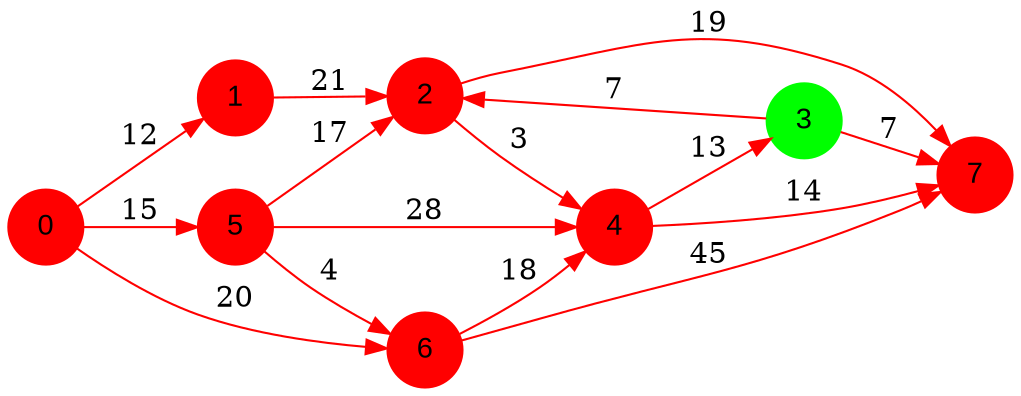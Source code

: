 digraph graphe {
rankdir = LR;
edge [color=red];
0 [fontname="Arial", shape = circle, color=red, style=filled];
1 [fontname="Arial", shape = circle, color=red, style=filled];
2 [fontname="Arial", shape = circle, color=red, style=filled];
3 [fontname="Arial", shape = circle, color=green, style=filled];
4 [fontname="Arial", shape = circle, color=red, style=filled];
5 [fontname="Arial", shape = circle, color=red, style=filled];
6 [fontname="Arial", shape = circle, color=red, style=filled];
7 [fontname="Arial", shape = circle, color=red, style=filled];
	0 -> 1 [label = "12"];
	0 -> 5 [label = "15"];
	0 -> 6 [label = "20"];
	1 -> 2 [label = "21"];
	2 -> 4 [label = "3"];
	2 -> 7 [label = "19"];
	3 -> 2 [label = "7"];
	3 -> 7 [label = "7"];
	4 -> 3 [label = "13"];
	4 -> 7 [label = "14"];
	5 -> 2 [label = "17"];
	5 -> 4 [label = "28"];
	5 -> 6 [label = "4"];
	6 -> 4 [label = "18"];
	6 -> 7 [label = "45"];
}